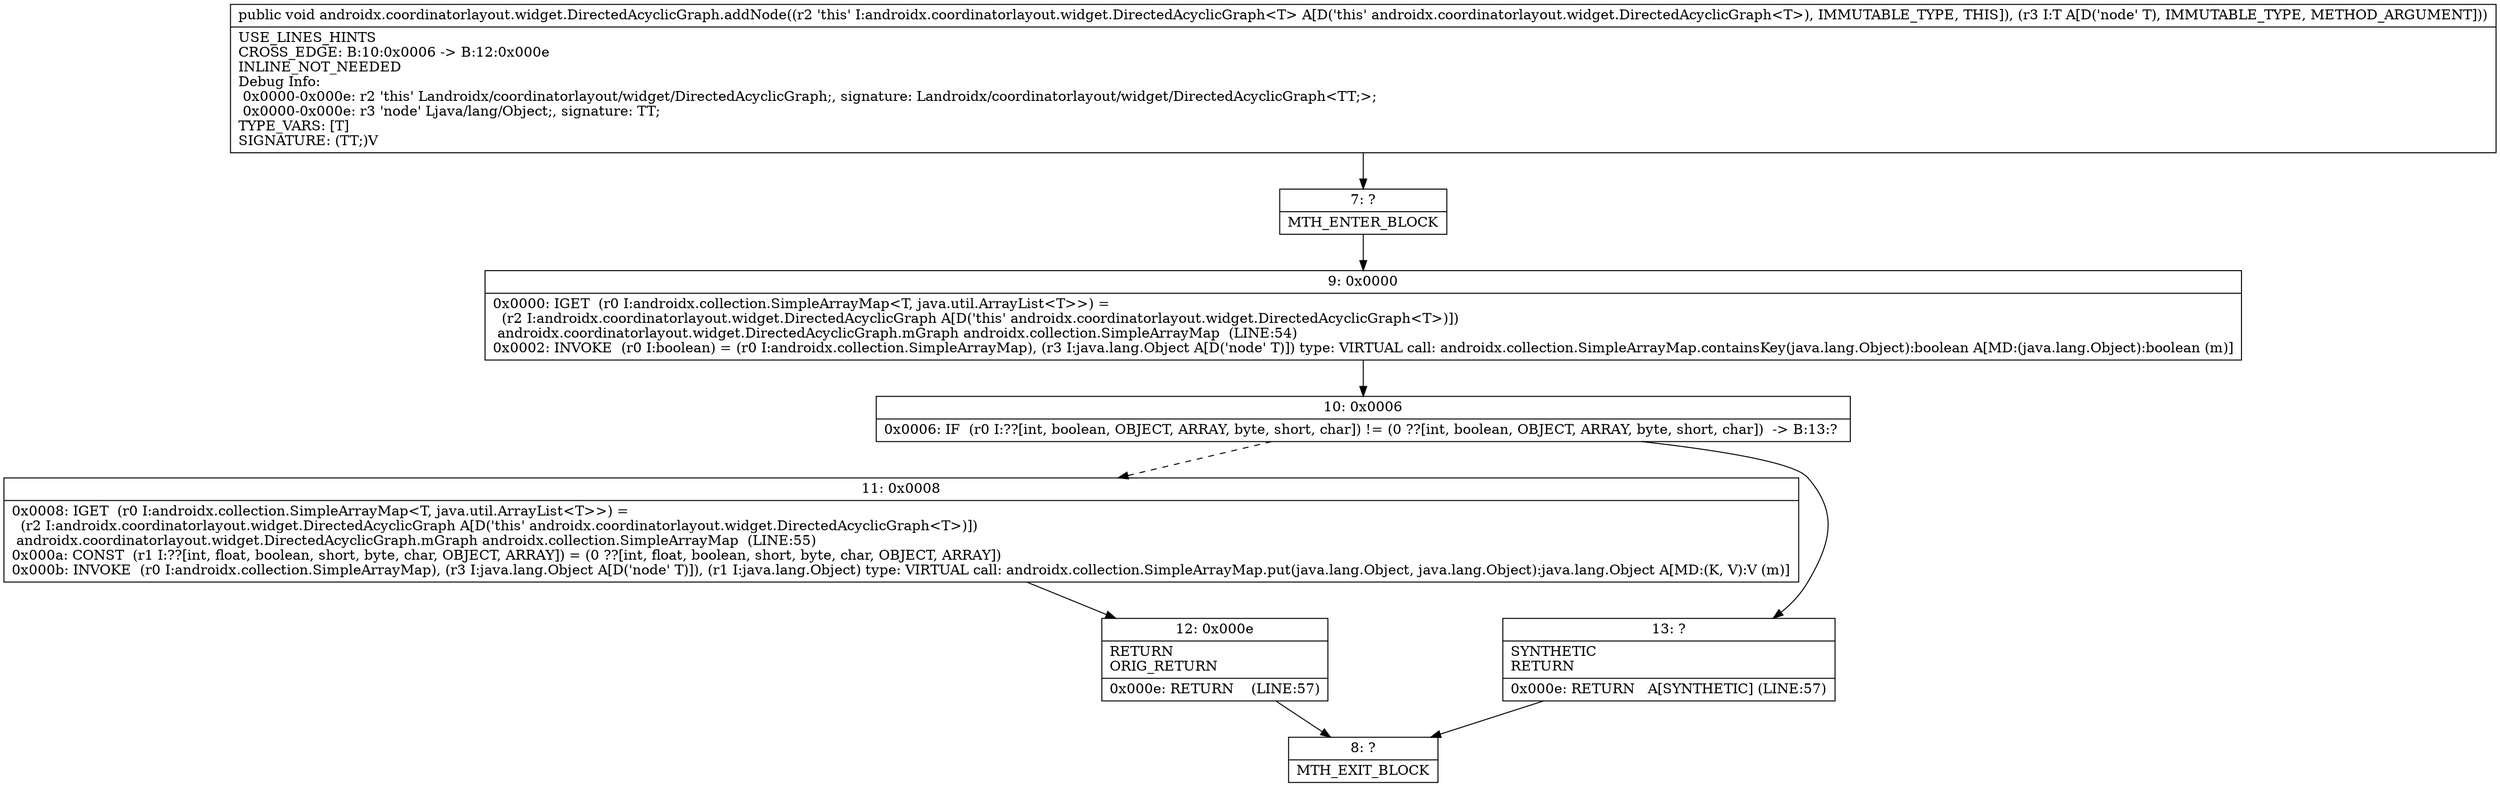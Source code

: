 digraph "CFG forandroidx.coordinatorlayout.widget.DirectedAcyclicGraph.addNode(Ljava\/lang\/Object;)V" {
Node_7 [shape=record,label="{7\:\ ?|MTH_ENTER_BLOCK\l}"];
Node_9 [shape=record,label="{9\:\ 0x0000|0x0000: IGET  (r0 I:androidx.collection.SimpleArrayMap\<T, java.util.ArrayList\<T\>\>) = \l  (r2 I:androidx.coordinatorlayout.widget.DirectedAcyclicGraph A[D('this' androidx.coordinatorlayout.widget.DirectedAcyclicGraph\<T\>)])\l androidx.coordinatorlayout.widget.DirectedAcyclicGraph.mGraph androidx.collection.SimpleArrayMap  (LINE:54)\l0x0002: INVOKE  (r0 I:boolean) = (r0 I:androidx.collection.SimpleArrayMap), (r3 I:java.lang.Object A[D('node' T)]) type: VIRTUAL call: androidx.collection.SimpleArrayMap.containsKey(java.lang.Object):boolean A[MD:(java.lang.Object):boolean (m)]\l}"];
Node_10 [shape=record,label="{10\:\ 0x0006|0x0006: IF  (r0 I:??[int, boolean, OBJECT, ARRAY, byte, short, char]) != (0 ??[int, boolean, OBJECT, ARRAY, byte, short, char])  \-\> B:13:? \l}"];
Node_11 [shape=record,label="{11\:\ 0x0008|0x0008: IGET  (r0 I:androidx.collection.SimpleArrayMap\<T, java.util.ArrayList\<T\>\>) = \l  (r2 I:androidx.coordinatorlayout.widget.DirectedAcyclicGraph A[D('this' androidx.coordinatorlayout.widget.DirectedAcyclicGraph\<T\>)])\l androidx.coordinatorlayout.widget.DirectedAcyclicGraph.mGraph androidx.collection.SimpleArrayMap  (LINE:55)\l0x000a: CONST  (r1 I:??[int, float, boolean, short, byte, char, OBJECT, ARRAY]) = (0 ??[int, float, boolean, short, byte, char, OBJECT, ARRAY]) \l0x000b: INVOKE  (r0 I:androidx.collection.SimpleArrayMap), (r3 I:java.lang.Object A[D('node' T)]), (r1 I:java.lang.Object) type: VIRTUAL call: androidx.collection.SimpleArrayMap.put(java.lang.Object, java.lang.Object):java.lang.Object A[MD:(K, V):V (m)]\l}"];
Node_12 [shape=record,label="{12\:\ 0x000e|RETURN\lORIG_RETURN\l|0x000e: RETURN    (LINE:57)\l}"];
Node_8 [shape=record,label="{8\:\ ?|MTH_EXIT_BLOCK\l}"];
Node_13 [shape=record,label="{13\:\ ?|SYNTHETIC\lRETURN\l|0x000e: RETURN   A[SYNTHETIC] (LINE:57)\l}"];
MethodNode[shape=record,label="{public void androidx.coordinatorlayout.widget.DirectedAcyclicGraph.addNode((r2 'this' I:androidx.coordinatorlayout.widget.DirectedAcyclicGraph\<T\> A[D('this' androidx.coordinatorlayout.widget.DirectedAcyclicGraph\<T\>), IMMUTABLE_TYPE, THIS]), (r3 I:T A[D('node' T), IMMUTABLE_TYPE, METHOD_ARGUMENT]))  | USE_LINES_HINTS\lCROSS_EDGE: B:10:0x0006 \-\> B:12:0x000e\lINLINE_NOT_NEEDED\lDebug Info:\l  0x0000\-0x000e: r2 'this' Landroidx\/coordinatorlayout\/widget\/DirectedAcyclicGraph;, signature: Landroidx\/coordinatorlayout\/widget\/DirectedAcyclicGraph\<TT;\>;\l  0x0000\-0x000e: r3 'node' Ljava\/lang\/Object;, signature: TT;\lTYPE_VARS: [T]\lSIGNATURE: (TT;)V\l}"];
MethodNode -> Node_7;Node_7 -> Node_9;
Node_9 -> Node_10;
Node_10 -> Node_11[style=dashed];
Node_10 -> Node_13;
Node_11 -> Node_12;
Node_12 -> Node_8;
Node_13 -> Node_8;
}

